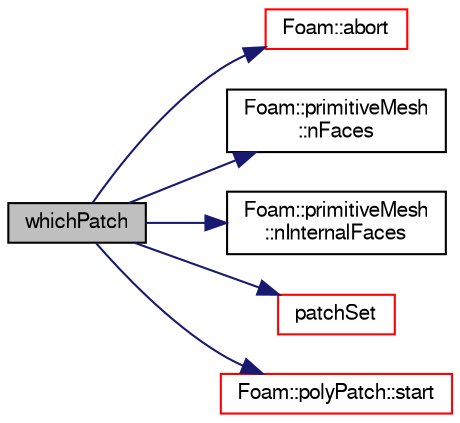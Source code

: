 digraph "whichPatch"
{
  bgcolor="transparent";
  edge [fontname="FreeSans",fontsize="10",labelfontname="FreeSans",labelfontsize="10"];
  node [fontname="FreeSans",fontsize="10",shape=record];
  rankdir="LR";
  Node3541 [label="whichPatch",height=0.2,width=0.4,color="black", fillcolor="grey75", style="filled", fontcolor="black"];
  Node3541 -> Node3542 [color="midnightblue",fontsize="10",style="solid",fontname="FreeSans"];
  Node3542 [label="Foam::abort",height=0.2,width=0.4,color="red",URL="$a21124.html#a447107a607d03e417307c203fa5fb44b"];
  Node3541 -> Node3585 [color="midnightblue",fontsize="10",style="solid",fontname="FreeSans"];
  Node3585 [label="Foam::primitiveMesh\l::nFaces",height=0.2,width=0.4,color="black",URL="$a27530.html#abe602c985a3c9ffa67176e969e77ca6f"];
  Node3541 -> Node3586 [color="midnightblue",fontsize="10",style="solid",fontname="FreeSans"];
  Node3586 [label="Foam::primitiveMesh\l::nInternalFaces",height=0.2,width=0.4,color="black",URL="$a27530.html#aa6c7965af1f30d16d9125deb981cbdb0"];
  Node3541 -> Node3587 [color="midnightblue",fontsize="10",style="solid",fontname="FreeSans"];
  Node3587 [label="patchSet",height=0.2,width=0.4,color="red",URL="$a27402.html#abe10e35312c29750b51357d9058ca8be",tooltip="Return the set of patch IDs corresponding to the given names. "];
  Node3541 -> Node3614 [color="midnightblue",fontsize="10",style="solid",fontname="FreeSans"];
  Node3614 [label="Foam::polyPatch::start",height=0.2,width=0.4,color="red",URL="$a27478.html#a6bfd3e3abb11e98bdb4b98671cec1234",tooltip="Return start label of this patch in the polyMesh face list. "];
}
